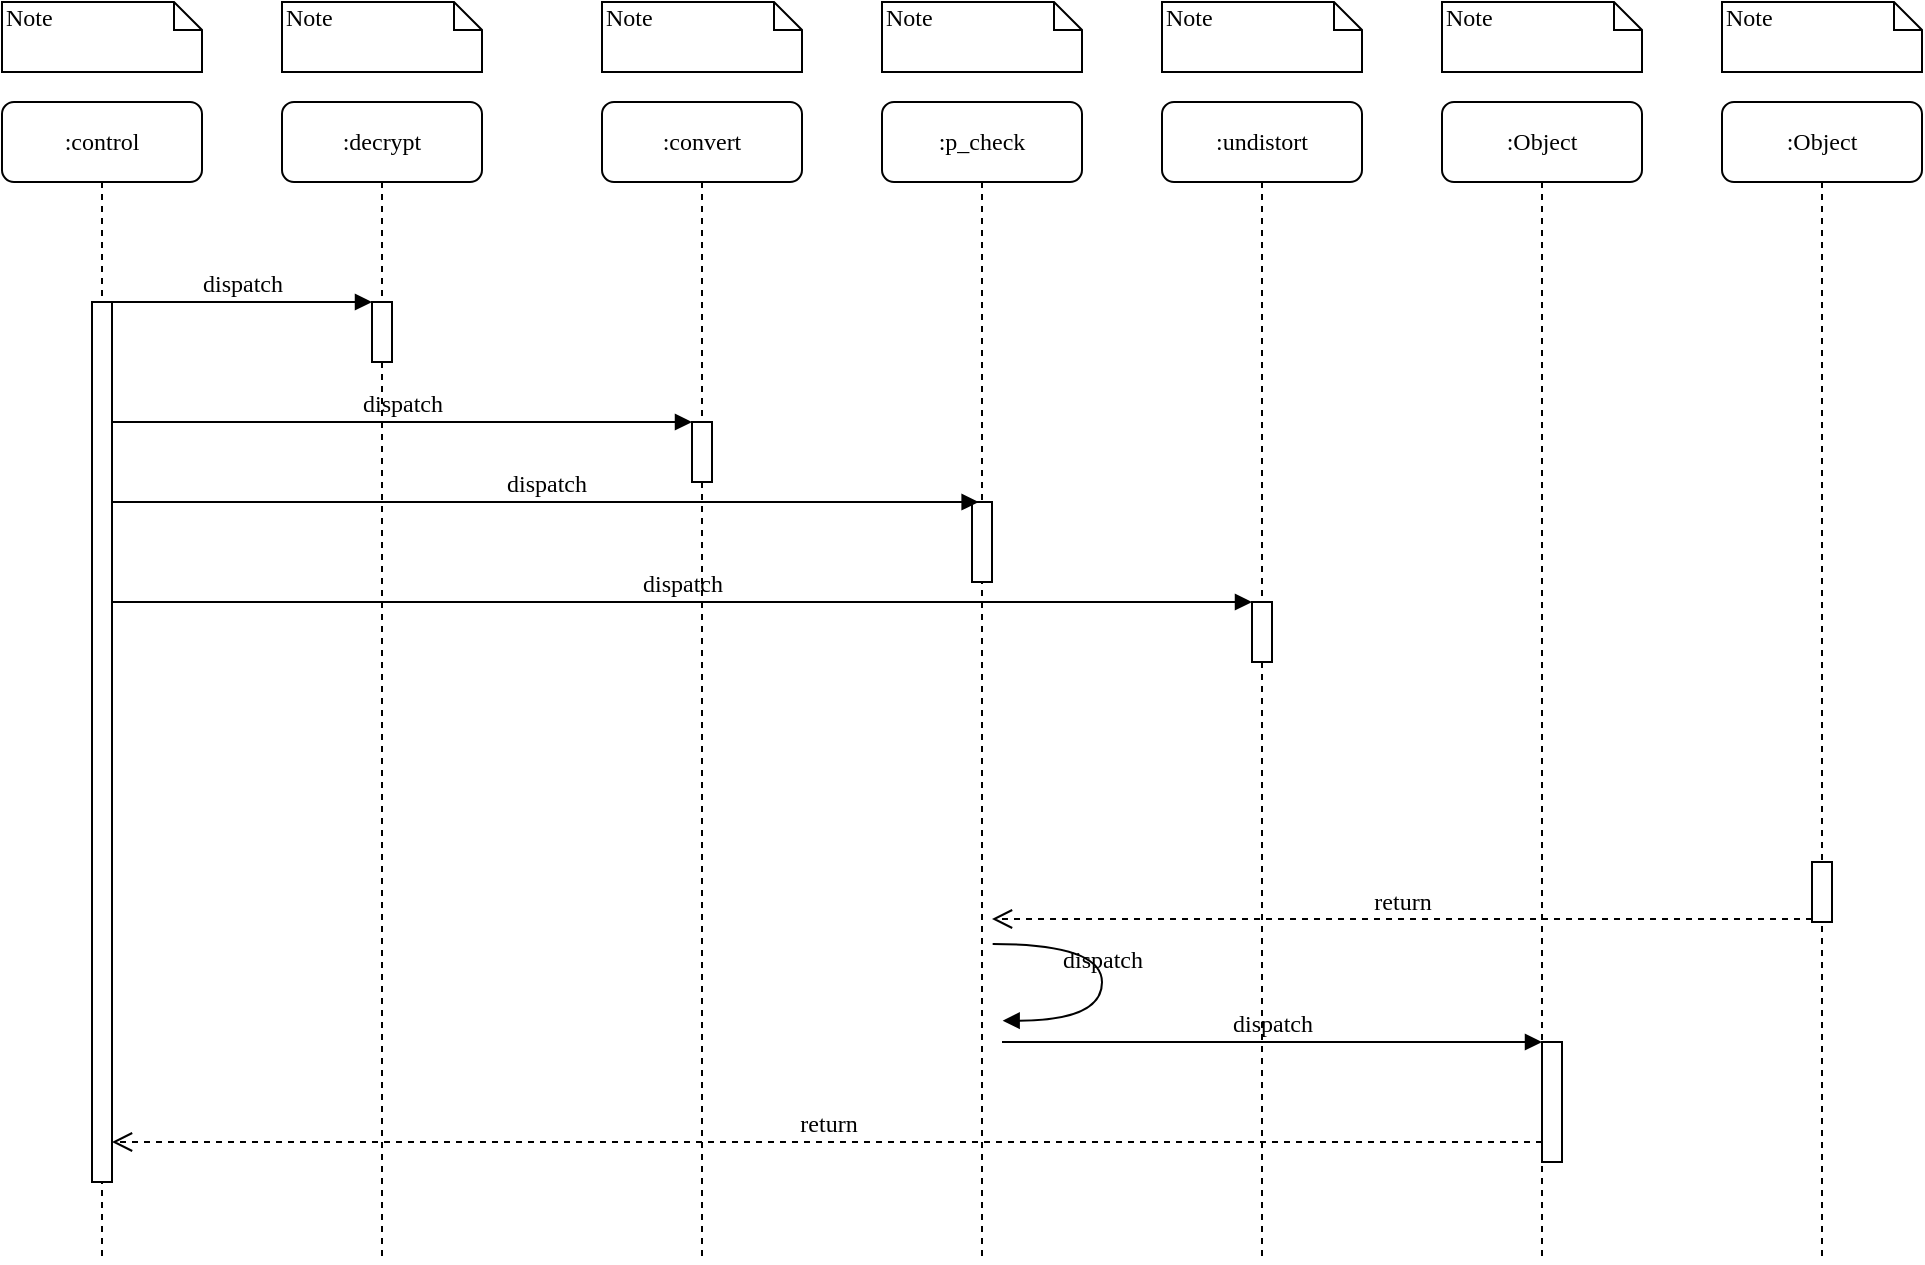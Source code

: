 <mxfile version="11.3.1" type="github" pages="2"><diagram name="Page-1" id="13e1069c-82ec-6db2-03f1-153e76fe0fe0"><mxGraphModel dx="966" dy="566" grid="1" gridSize="10" guides="1" tooltips="1" connect="1" arrows="1" fold="1" page="1" pageScale="1" pageWidth="1100" pageHeight="850" background="#ffffff" math="0" shadow="0"><root><mxCell id="0"/><mxCell id="1" parent="0"/><mxCell id="7baba1c4bc27f4b0-2" value=":decrypt" style="shape=umlLifeline;perimeter=lifelinePerimeter;whiteSpace=wrap;html=1;container=1;collapsible=0;recursiveResize=0;outlineConnect=0;rounded=1;shadow=0;comic=0;labelBackgroundColor=none;strokeColor=#000000;strokeWidth=1;fillColor=#FFFFFF;fontFamily=Verdana;fontSize=12;fontColor=#000000;align=center;" parent="1" vertex="1"><mxGeometry x="240" y="80" width="100" height="580" as="geometry"/></mxCell><mxCell id="7baba1c4bc27f4b0-10" value="" style="html=1;points=[];perimeter=orthogonalPerimeter;rounded=0;shadow=0;comic=0;labelBackgroundColor=none;strokeColor=#000000;strokeWidth=1;fillColor=#FFFFFF;fontFamily=Verdana;fontSize=12;fontColor=#000000;align=center;" parent="7baba1c4bc27f4b0-2" vertex="1"><mxGeometry x="45" y="100" width="10" height="30" as="geometry"/></mxCell><mxCell id="7baba1c4bc27f4b0-3" value=":convert" style="shape=umlLifeline;perimeter=lifelinePerimeter;whiteSpace=wrap;html=1;container=1;collapsible=0;recursiveResize=0;outlineConnect=0;rounded=1;shadow=0;comic=0;labelBackgroundColor=none;strokeColor=#000000;strokeWidth=1;fillColor=#FFFFFF;fontFamily=Verdana;fontSize=12;fontColor=#000000;align=center;" parent="1" vertex="1"><mxGeometry x="400" y="80" width="100" height="580" as="geometry"/></mxCell><mxCell id="7baba1c4bc27f4b0-13" value="" style="html=1;points=[];perimeter=orthogonalPerimeter;rounded=0;shadow=0;comic=0;labelBackgroundColor=none;strokeColor=#000000;strokeWidth=1;fillColor=#FFFFFF;fontFamily=Verdana;fontSize=12;fontColor=#000000;align=center;" parent="7baba1c4bc27f4b0-3" vertex="1"><mxGeometry x="45" y="160" width="10" height="30" as="geometry"/></mxCell><mxCell id="7baba1c4bc27f4b0-4" value=":p_check" style="shape=umlLifeline;perimeter=lifelinePerimeter;whiteSpace=wrap;html=1;container=1;collapsible=0;recursiveResize=0;outlineConnect=0;rounded=1;shadow=0;comic=0;labelBackgroundColor=none;strokeColor=#000000;strokeWidth=1;fillColor=#FFFFFF;fontFamily=Verdana;fontSize=12;fontColor=#000000;align=center;" parent="1" vertex="1"><mxGeometry x="540" y="80" width="100" height="580" as="geometry"/></mxCell><mxCell id="7baba1c4bc27f4b0-5" value=":undistort" style="shape=umlLifeline;perimeter=lifelinePerimeter;whiteSpace=wrap;html=1;container=1;collapsible=0;recursiveResize=0;outlineConnect=0;rounded=1;shadow=0;comic=0;labelBackgroundColor=none;strokeColor=#000000;strokeWidth=1;fillColor=#FFFFFF;fontFamily=Verdana;fontSize=12;fontColor=#000000;align=center;" parent="1" vertex="1"><mxGeometry x="680" y="80" width="100" height="580" as="geometry"/></mxCell><mxCell id="7baba1c4bc27f4b0-19" value="" style="html=1;points=[];perimeter=orthogonalPerimeter;rounded=0;shadow=0;comic=0;labelBackgroundColor=none;strokeColor=#000000;strokeWidth=1;fillColor=#FFFFFF;fontFamily=Verdana;fontSize=12;fontColor=#000000;align=center;" parent="7baba1c4bc27f4b0-5" vertex="1"><mxGeometry x="45" y="250" width="10" height="30" as="geometry"/></mxCell><mxCell id="7baba1c4bc27f4b0-6" value=":Object" style="shape=umlLifeline;perimeter=lifelinePerimeter;whiteSpace=wrap;html=1;container=1;collapsible=0;recursiveResize=0;outlineConnect=0;rounded=1;shadow=0;comic=0;labelBackgroundColor=none;strokeColor=#000000;strokeWidth=1;fillColor=#FFFFFF;fontFamily=Verdana;fontSize=12;fontColor=#000000;align=center;" parent="1" vertex="1"><mxGeometry x="820" y="80" width="100" height="580" as="geometry"/></mxCell><mxCell id="7baba1c4bc27f4b0-7" value=":Object" style="shape=umlLifeline;perimeter=lifelinePerimeter;whiteSpace=wrap;html=1;container=1;collapsible=0;recursiveResize=0;outlineConnect=0;rounded=1;shadow=0;comic=0;labelBackgroundColor=none;strokeColor=#000000;strokeWidth=1;fillColor=#FFFFFF;fontFamily=Verdana;fontSize=12;fontColor=#000000;align=center;" parent="1" vertex="1"><mxGeometry x="960" y="80" width="100" height="580" as="geometry"/></mxCell><mxCell id="7baba1c4bc27f4b0-8" value=":control" style="shape=umlLifeline;perimeter=lifelinePerimeter;whiteSpace=wrap;html=1;container=1;collapsible=0;recursiveResize=0;outlineConnect=0;rounded=1;shadow=0;comic=0;labelBackgroundColor=none;strokeColor=#000000;strokeWidth=1;fillColor=#FFFFFF;fontFamily=Verdana;fontSize=12;fontColor=#000000;align=center;" parent="1" vertex="1"><mxGeometry x="100" y="80" width="100" height="580" as="geometry"/></mxCell><mxCell id="7baba1c4bc27f4b0-9" value="" style="html=1;points=[];perimeter=orthogonalPerimeter;rounded=0;shadow=0;comic=0;labelBackgroundColor=none;strokeColor=#000000;strokeWidth=1;fillColor=#FFFFFF;fontFamily=Verdana;fontSize=12;fontColor=#000000;align=center;" parent="7baba1c4bc27f4b0-8" vertex="1"><mxGeometry x="45" y="100" width="10" height="440" as="geometry"/></mxCell><mxCell id="7baba1c4bc27f4b0-16" value="" style="html=1;points=[];perimeter=orthogonalPerimeter;rounded=0;shadow=0;comic=0;labelBackgroundColor=none;strokeColor=#000000;strokeWidth=1;fillColor=#FFFFFF;fontFamily=Verdana;fontSize=12;fontColor=#000000;align=center;" parent="1" vertex="1"><mxGeometry x="585" y="280" width="10" height="40" as="geometry"/></mxCell><mxCell id="7baba1c4bc27f4b0-17" value="dispatch" style="html=1;verticalAlign=bottom;endArrow=block;labelBackgroundColor=none;fontFamily=Verdana;fontSize=12;edgeStyle=elbowEdgeStyle;elbow=vertical;entryX=0.331;entryY=0.001;entryDx=0;entryDy=0;entryPerimeter=0;" parent="1" source="7baba1c4bc27f4b0-9" target="7baba1c4bc27f4b0-16" edge="1"><mxGeometry relative="1" as="geometry"><mxPoint x="180" y="220" as="sourcePoint"/><mxPoint x="550" y="260" as="targetPoint"/></mxGeometry></mxCell><mxCell id="7baba1c4bc27f4b0-20" value="dispatch" style="html=1;verticalAlign=bottom;endArrow=block;entryX=0;entryY=0;labelBackgroundColor=none;fontFamily=Verdana;fontSize=12;edgeStyle=elbowEdgeStyle;elbow=vertical;" parent="1" source="7baba1c4bc27f4b0-9" target="7baba1c4bc27f4b0-19" edge="1"><mxGeometry relative="1" as="geometry"><mxPoint x="650" y="230" as="sourcePoint"/></mxGeometry></mxCell><mxCell id="7baba1c4bc27f4b0-25" value="" style="html=1;points=[];perimeter=orthogonalPerimeter;rounded=0;shadow=0;comic=0;labelBackgroundColor=none;strokeColor=#000000;strokeWidth=1;fillColor=#FFFFFF;fontFamily=Verdana;fontSize=12;fontColor=#000000;align=center;" parent="1" vertex="1"><mxGeometry x="1005" y="460" width="10" height="30" as="geometry"/></mxCell><mxCell id="7baba1c4bc27f4b0-27" value="return" style="html=1;verticalAlign=bottom;endArrow=open;dashed=1;endSize=8;exitX=0;exitY=0.95;labelBackgroundColor=none;fontFamily=Verdana;fontSize=12;" parent="1" source="7baba1c4bc27f4b0-25" edge="1"><mxGeometry relative="1" as="geometry"><mxPoint x="595" y="488.5" as="targetPoint"/></mxGeometry></mxCell><mxCell id="7baba1c4bc27f4b0-28" value="" style="html=1;points=[];perimeter=orthogonalPerimeter;rounded=0;shadow=0;comic=0;labelBackgroundColor=none;strokeColor=#000000;strokeWidth=1;fillColor=#FFFFFF;fontFamily=Verdana;fontSize=12;fontColor=#000000;align=center;" parent="1" vertex="1"><mxGeometry x="870" y="550" width="10" height="60" as="geometry"/></mxCell><mxCell id="7baba1c4bc27f4b0-29" value="dispatch" style="html=1;verticalAlign=bottom;endArrow=block;entryX=0;entryY=0;labelBackgroundColor=none;fontFamily=Verdana;fontSize=12;edgeStyle=elbowEdgeStyle;elbow=vertical;" parent="1" target="7baba1c4bc27f4b0-28" edge="1"><mxGeometry relative="1" as="geometry"><mxPoint x="600" y="550" as="sourcePoint"/></mxGeometry></mxCell><mxCell id="7baba1c4bc27f4b0-30" value="return" style="html=1;verticalAlign=bottom;endArrow=open;dashed=1;endSize=8;labelBackgroundColor=none;fontFamily=Verdana;fontSize=12;edgeStyle=elbowEdgeStyle;elbow=vertical;" parent="1" source="7baba1c4bc27f4b0-28" target="7baba1c4bc27f4b0-9" edge="1"><mxGeometry relative="1" as="geometry"><mxPoint x="800" y="626" as="targetPoint"/><Array as="points"><mxPoint x="570" y="600"/></Array></mxGeometry></mxCell><mxCell id="7baba1c4bc27f4b0-11" value="dispatch" style="html=1;verticalAlign=bottom;endArrow=block;entryX=0;entryY=0;labelBackgroundColor=none;fontFamily=Verdana;fontSize=12;edgeStyle=elbowEdgeStyle;elbow=vertical;" parent="1" source="7baba1c4bc27f4b0-9" target="7baba1c4bc27f4b0-10" edge="1"><mxGeometry relative="1" as="geometry"><mxPoint x="220" y="190" as="sourcePoint"/></mxGeometry></mxCell><mxCell id="7baba1c4bc27f4b0-14" value="dispatch" style="html=1;verticalAlign=bottom;endArrow=block;entryX=0;entryY=0;labelBackgroundColor=none;fontFamily=Verdana;fontSize=12;edgeStyle=elbowEdgeStyle;elbow=vertical;" parent="1" source="7baba1c4bc27f4b0-9" target="7baba1c4bc27f4b0-13" edge="1"><mxGeometry relative="1" as="geometry"><mxPoint x="180" y="240" as="sourcePoint"/></mxGeometry></mxCell><mxCell id="7baba1c4bc27f4b0-39" value="dispatch" style="html=1;verticalAlign=bottom;endArrow=block;labelBackgroundColor=none;fontFamily=Verdana;fontSize=12;elbow=vertical;edgeStyle=orthogonalEdgeStyle;curved=1;entryX=1;entryY=0.286;entryPerimeter=0;exitX=1.038;exitY=0.345;exitPerimeter=0;" parent="1" edge="1"><mxGeometry relative="1" as="geometry"><mxPoint x="595.333" y="501" as="sourcePoint"/><mxPoint x="600.333" y="539.333" as="targetPoint"/><Array as="points"><mxPoint x="650" y="501"/><mxPoint x="650" y="539"/></Array></mxGeometry></mxCell><mxCell id="7baba1c4bc27f4b0-40" value="Note" style="shape=note;whiteSpace=wrap;html=1;size=14;verticalAlign=top;align=left;spacingTop=-6;rounded=0;shadow=0;comic=0;labelBackgroundColor=none;strokeColor=#000000;strokeWidth=1;fillColor=#FFFFFF;fontFamily=Verdana;fontSize=12;fontColor=#000000;" parent="1" vertex="1"><mxGeometry x="100" y="30" width="100" height="35" as="geometry"/></mxCell><mxCell id="7baba1c4bc27f4b0-41" value="Note" style="shape=note;whiteSpace=wrap;html=1;size=14;verticalAlign=top;align=left;spacingTop=-6;rounded=0;shadow=0;comic=0;labelBackgroundColor=none;strokeColor=#000000;strokeWidth=1;fillColor=#FFFFFF;fontFamily=Verdana;fontSize=12;fontColor=#000000;" parent="1" vertex="1"><mxGeometry x="240" y="30" width="100" height="35" as="geometry"/></mxCell><mxCell id="7baba1c4bc27f4b0-42" value="Note" style="shape=note;whiteSpace=wrap;html=1;size=14;verticalAlign=top;align=left;spacingTop=-6;rounded=0;shadow=0;comic=0;labelBackgroundColor=none;strokeColor=#000000;strokeWidth=1;fillColor=#FFFFFF;fontFamily=Verdana;fontSize=12;fontColor=#000000;" parent="1" vertex="1"><mxGeometry x="400" y="30" width="100" height="35" as="geometry"/></mxCell><mxCell id="7baba1c4bc27f4b0-43" value="Note" style="shape=note;whiteSpace=wrap;html=1;size=14;verticalAlign=top;align=left;spacingTop=-6;rounded=0;shadow=0;comic=0;labelBackgroundColor=none;strokeColor=#000000;strokeWidth=1;fillColor=#FFFFFF;fontFamily=Verdana;fontSize=12;fontColor=#000000;" parent="1" vertex="1"><mxGeometry x="540" y="30" width="100" height="35" as="geometry"/></mxCell><mxCell id="7baba1c4bc27f4b0-44" value="Note" style="shape=note;whiteSpace=wrap;html=1;size=14;verticalAlign=top;align=left;spacingTop=-6;rounded=0;shadow=0;comic=0;labelBackgroundColor=none;strokeColor=#000000;strokeWidth=1;fillColor=#FFFFFF;fontFamily=Verdana;fontSize=12;fontColor=#000000;" parent="1" vertex="1"><mxGeometry x="680" y="30" width="100" height="35" as="geometry"/></mxCell><mxCell id="7baba1c4bc27f4b0-45" value="Note" style="shape=note;whiteSpace=wrap;html=1;size=14;verticalAlign=top;align=left;spacingTop=-6;rounded=0;shadow=0;comic=0;labelBackgroundColor=none;strokeColor=#000000;strokeWidth=1;fillColor=#FFFFFF;fontFamily=Verdana;fontSize=12;fontColor=#000000;" parent="1" vertex="1"><mxGeometry x="820" y="30" width="100" height="35" as="geometry"/></mxCell><mxCell id="7baba1c4bc27f4b0-46" value="Note" style="shape=note;whiteSpace=wrap;html=1;size=14;verticalAlign=top;align=left;spacingTop=-6;rounded=0;shadow=0;comic=0;labelBackgroundColor=none;strokeColor=#000000;strokeWidth=1;fillColor=#FFFFFF;fontFamily=Verdana;fontSize=12;fontColor=#000000;" parent="1" vertex="1"><mxGeometry x="960" y="30" width="100" height="35" as="geometry"/></mxCell></root></mxGraphModel></diagram><diagram id="pJzEUwy4pBkjvkUyxMA9" name="第 2 页"><mxGraphModel dx="966" dy="516" grid="1" gridSize="10" guides="1" tooltips="1" connect="1" arrows="1" fold="1" page="1" pageScale="1" pageWidth="827" pageHeight="1169" math="0" shadow="0"><root><mxCell id="T-F58_BcFMgGa8NjnbA_-0"/><mxCell id="T-F58_BcFMgGa8NjnbA_-1" parent="T-F58_BcFMgGa8NjnbA_-0"/><mxCell id="T-F58_BcFMgGa8NjnbA_-2" value="Pool" style="swimlane;html=1;childLayout=stackLayout;startSize=20;rounded=0;shadow=0;labelBackgroundColor=none;strokeColor=#000000;strokeWidth=1;fillColor=#ffffff;fontFamily=Verdana;fontSize=8;fontColor=#000000;align=center;" vertex="1" parent="T-F58_BcFMgGa8NjnbA_-1"><mxGeometry x="20" y="20" width="1120" height="1000" as="geometry"/></mxCell><mxCell id="T-F58_BcFMgGa8NjnbA_-3" value="前端" style="swimlane;html=1;startSize=20;dashed=1;strokeColor=#E6E6E6;" vertex="1" parent="T-F58_BcFMgGa8NjnbA_-2"><mxGeometry y="20" width="160" height="980" as="geometry"/></mxCell><mxCell id="T-F58_BcFMgGa8NjnbA_-128" style="edgeStyle=orthogonalEdgeStyle;rounded=1;orthogonalLoop=1;jettySize=auto;html=1;exitX=0.5;exitY=1;exitDx=0;exitDy=0;strokeColor=#333300;" edge="1" parent="T-F58_BcFMgGa8NjnbA_-3" source="T-F58_BcFMgGa8NjnbA_-4" target="T-F58_BcFMgGa8NjnbA_-5"><mxGeometry relative="1" as="geometry"/></mxCell><mxCell id="T-F58_BcFMgGa8NjnbA_-4" value="触发(附带参数)" style="rounded=1;whiteSpace=wrap;html=1;shadow=0;labelBackgroundColor=none;strokeColor=#000000;strokeWidth=1;fillColor=#ffffff;fontFamily=Verdana;fontSize=8;fontColor=#000000;align=center;" vertex="1" parent="T-F58_BcFMgGa8NjnbA_-3"><mxGeometry x="20" y="65" width="100" height="60" as="geometry"/></mxCell><mxCell id="T-F58_BcFMgGa8NjnbA_-5" value="状态显示" style="rounded=1;whiteSpace=wrap;html=1;shadow=0;labelBackgroundColor=none;strokeColor=#000000;strokeWidth=1;fillColor=#ffffff;fontFamily=Verdana;fontSize=8;fontColor=#000000;align=center;" vertex="1" parent="T-F58_BcFMgGa8NjnbA_-3"><mxGeometry x="20" y="335" width="100" height="60" as="geometry"/></mxCell><mxCell id="T-F58_BcFMgGa8NjnbA_-7" style="edgeStyle=orthogonalEdgeStyle;rounded=1;html=1;labelBackgroundColor=none;startArrow=none;startFill=0;startSize=5;endArrow=classicThin;endFill=1;endSize=5;jettySize=auto;orthogonalLoop=1;strokeColor=#00CC00;strokeWidth=1;fontFamily=Verdana;fontSize=8;fontColor=#000000;" edge="1" parent="T-F58_BcFMgGa8NjnbA_-2" source="T-F58_BcFMgGa8NjnbA_-4" target="T-F58_BcFMgGa8NjnbA_-23"><mxGeometry relative="1" as="geometry"/></mxCell><mxCell id="T-F58_BcFMgGa8NjnbA_-8" style="edgeStyle=orthogonalEdgeStyle;rounded=1;html=1;labelBackgroundColor=none;startArrow=none;startFill=0;startSize=5;endArrow=classicThin;endFill=1;endSize=5;jettySize=auto;orthogonalLoop=1;strokeColor=#EA6B66;strokeWidth=1;fontFamily=Verdana;fontSize=8;fontColor=#000000;entryX=1;entryY=0.5;entryDx=0;entryDy=0;" edge="1" parent="T-F58_BcFMgGa8NjnbA_-2" source="T-F58_BcFMgGa8NjnbA_-23" target="T-F58_BcFMgGa8NjnbA_-5"><mxGeometry relative="1" as="geometry"/></mxCell><mxCell id="T-F58_BcFMgGa8NjnbA_-22" value="后端" style="swimlane;html=1;startSize=20;dashed=1;strokeColor=#E6E6E6;" vertex="1" parent="T-F58_BcFMgGa8NjnbA_-2"><mxGeometry x="160" y="20" width="160" height="980" as="geometry"/></mxCell><mxCell id="T-F58_BcFMgGa8NjnbA_-23" value="1.激活流程&lt;br&gt;2.处理参数" style="rounded=1;whiteSpace=wrap;html=1;shadow=0;labelBackgroundColor=none;strokeColor=#000000;strokeWidth=1;fillColor=#ffffff;fontFamily=Verdana;fontSize=8;fontColor=#000000;align=center;" vertex="1" parent="T-F58_BcFMgGa8NjnbA_-22"><mxGeometry x="30" y="230" width="100" height="60" as="geometry"/></mxCell><mxCell id="T-F58_BcFMgGa8NjnbA_-47" value="处理状态信息" style="rounded=1;whiteSpace=wrap;html=1;shadow=0;labelBackgroundColor=none;strokeColor=#000000;strokeWidth=1;fillColor=#ffffff;fontFamily=Verdana;fontSize=8;fontColor=#000000;align=center;" vertex="1" parent="T-F58_BcFMgGa8NjnbA_-22"><mxGeometry x="20" y="470" width="100" height="60" as="geometry"/></mxCell><mxCell id="T-F58_BcFMgGa8NjnbA_-24" value="控制机/分发机" style="swimlane;html=1;startSize=20;dashed=1;strokeColor=#E6E6E6;" vertex="1" parent="T-F58_BcFMgGa8NjnbA_-2"><mxGeometry x="320" y="20" width="160" height="980" as="geometry"/></mxCell><mxCell id="T-F58_BcFMgGa8NjnbA_-103" style="edgeStyle=orthogonalEdgeStyle;rounded=1;orthogonalLoop=1;jettySize=auto;html=1;exitX=0.25;exitY=1;exitDx=0;exitDy=0;entryX=0.25;entryY=0;entryDx=0;entryDy=0;strokeColor=#EA6B66;" edge="1" parent="T-F58_BcFMgGa8NjnbA_-24" source="T-F58_BcFMgGa8NjnbA_-25" target="T-F58_BcFMgGa8NjnbA_-66"><mxGeometry relative="1" as="geometry"/></mxCell><mxCell id="T-F58_BcFMgGa8NjnbA_-25" value="任务分发" style="rounded=1;whiteSpace=wrap;html=1;shadow=0;labelBackgroundColor=none;strokeColor=#000000;strokeWidth=1;fillColor=#ffffff;fontFamily=Verdana;fontSize=8;fontColor=#000000;align=center;" vertex="1" parent="T-F58_BcFMgGa8NjnbA_-24"><mxGeometry x="30" y="230" width="100" height="60" as="geometry"/></mxCell><mxCell id="T-F58_BcFMgGa8NjnbA_-68" style="edgeStyle=orthogonalEdgeStyle;rounded=0;orthogonalLoop=1;jettySize=auto;html=1;exitX=0.75;exitY=0;exitDx=0;exitDy=0;entryX=0.75;entryY=1;entryDx=0;entryDy=0;strokeColor=#00CC00;" edge="1" parent="T-F58_BcFMgGa8NjnbA_-24" source="T-F58_BcFMgGa8NjnbA_-66" target="T-F58_BcFMgGa8NjnbA_-25"><mxGeometry relative="1" as="geometry"/></mxCell><mxCell id="T-F58_BcFMgGa8NjnbA_-122" value="" style="edgeStyle=orthogonalEdgeStyle;rounded=1;orthogonalLoop=1;jettySize=auto;html=1;strokeColor=#EA6B66;" edge="1" parent="T-F58_BcFMgGa8NjnbA_-24" source="T-F58_BcFMgGa8NjnbA_-66" target="T-F58_BcFMgGa8NjnbA_-121"><mxGeometry relative="1" as="geometry"/></mxCell><mxCell id="T-F58_BcFMgGa8NjnbA_-66" value="流程控制" style="rounded=1;whiteSpace=wrap;html=1;shadow=0;labelBackgroundColor=none;strokeColor=#000000;strokeWidth=1;fillColor=#ffffff;fontFamily=Verdana;fontSize=8;fontColor=#000000;align=center;" vertex="1" parent="T-F58_BcFMgGa8NjnbA_-24"><mxGeometry x="30" y="375" width="100" height="60" as="geometry"/></mxCell><mxCell id="T-F58_BcFMgGa8NjnbA_-121" value="信息处理" style="rounded=1;whiteSpace=wrap;html=1;shadow=0;labelBackgroundColor=none;strokeColor=#000000;strokeWidth=1;fillColor=#ffffff;fontFamily=Verdana;fontSize=8;fontColor=#000000;align=center;" vertex="1" parent="T-F58_BcFMgGa8NjnbA_-24"><mxGeometry x="30" y="470" width="100" height="60" as="geometry"/></mxCell><mxCell id="T-F58_BcFMgGa8NjnbA_-29" value="gpu服务器" style="swimlane;html=1;startSize=20;dashed=1;strokeColor=#E6E6E6;" vertex="1" parent="T-F58_BcFMgGa8NjnbA_-2"><mxGeometry x="480" y="20" width="160" height="980" as="geometry"/></mxCell><mxCell id="T-F58_BcFMgGa8NjnbA_-71" value="解畸变" style="rounded=1;whiteSpace=wrap;html=1;shadow=0;labelBackgroundColor=none;strokeColor=#000000;strokeWidth=1;fillColor=#ffffff;fontFamily=Verdana;fontSize=8;fontColor=#000000;align=center;" vertex="1" parent="T-F58_BcFMgGa8NjnbA_-29"><mxGeometry x="30" y="470" width="100" height="60" as="geometry"/></mxCell><mxCell id="T-F58_BcFMgGa8NjnbA_-83" value="感知提取" style="rounded=1;whiteSpace=wrap;html=1;shadow=0;labelBackgroundColor=none;strokeColor=#000000;strokeWidth=1;fillColor=#ffffff;fontFamily=Verdana;fontSize=8;fontColor=#000000;align=center;" vertex="1" parent="T-F58_BcFMgGa8NjnbA_-29"><mxGeometry x="30" y="760" width="100" height="60" as="geometry"/></mxCell><mxCell id="T-F58_BcFMgGa8NjnbA_-49" style="edgeStyle=orthogonalEdgeStyle;rounded=0;orthogonalLoop=1;jettySize=auto;html=1;entryX=0;entryY=0.5;entryDx=0;entryDy=0;strokeColor=#00CC00;" edge="1" parent="T-F58_BcFMgGa8NjnbA_-2" source="T-F58_BcFMgGa8NjnbA_-23" target="T-F58_BcFMgGa8NjnbA_-25"><mxGeometry relative="1" as="geometry"/></mxCell><mxCell id="T-F58_BcFMgGa8NjnbA_-50" value="服务器2" style="swimlane;html=1;startSize=20;dashed=1;strokeColor=#E6E6E6;" vertex="1" parent="T-F58_BcFMgGa8NjnbA_-2"><mxGeometry x="640" y="20" width="160" height="980" as="geometry"/></mxCell><mxCell id="T-F58_BcFMgGa8NjnbA_-52" value="轨迹解算" style="rounded=1;whiteSpace=wrap;html=1;shadow=0;labelBackgroundColor=none;strokeColor=#000000;strokeWidth=1;fillColor=#ffffff;fontFamily=Verdana;fontSize=8;fontColor=#000000;align=center;" vertex="1" parent="T-F58_BcFMgGa8NjnbA_-50"><mxGeometry x="30" y="35" width="100" height="60" as="geometry"/></mxCell><mxCell id="T-F58_BcFMgGa8NjnbA_-45" value="mysql数据库" style="swimlane;html=1;startSize=20;dashed=1;strokeColor=#E6E6E6;" vertex="1" parent="T-F58_BcFMgGa8NjnbA_-2"><mxGeometry x="800" y="20" width="160" height="980" as="geometry"/></mxCell><mxCell id="T-F58_BcFMgGa8NjnbA_-124" value="处理状态信息" style="rounded=1;whiteSpace=wrap;html=1;shadow=0;labelBackgroundColor=none;strokeColor=#000000;strokeWidth=1;fillColor=#ffffff;fontFamily=Verdana;fontSize=8;fontColor=#000000;align=center;" vertex="1" parent="T-F58_BcFMgGa8NjnbA_-45"><mxGeometry x="30" y="880" width="100" height="60" as="geometry"/></mxCell><mxCell id="T-F58_BcFMgGa8NjnbA_-91" style="edgeStyle=orthogonalEdgeStyle;rounded=1;orthogonalLoop=1;jettySize=auto;html=1;exitX=1;exitY=0.5;exitDx=0;exitDy=0;entryX=0;entryY=0.5;entryDx=0;entryDy=0;strokeColor=#666600;" edge="1" parent="T-F58_BcFMgGa8NjnbA_-2" source="T-F58_BcFMgGa8NjnbA_-52" target="T-F58_BcFMgGa8NjnbA_-53"><mxGeometry relative="1" as="geometry"/></mxCell><mxCell id="T-F58_BcFMgGa8NjnbA_-92" style="edgeStyle=orthogonalEdgeStyle;rounded=1;orthogonalLoop=1;jettySize=auto;html=1;exitX=1;exitY=0.5;exitDx=0;exitDy=0;entryX=0;entryY=0.25;entryDx=0;entryDy=0;strokeColor=#00CC00;" edge="1" parent="T-F58_BcFMgGa8NjnbA_-2" source="T-F58_BcFMgGa8NjnbA_-25" target="T-F58_BcFMgGa8NjnbA_-71"><mxGeometry relative="1" as="geometry"><Array as="points"><mxPoint x="720" y="280"/><mxPoint x="720" y="440"/><mxPoint x="490" y="440"/><mxPoint x="490" y="505"/></Array></mxGeometry></mxCell><mxCell id="T-F58_BcFMgGa8NjnbA_-93" style="edgeStyle=orthogonalEdgeStyle;rounded=1;orthogonalLoop=1;jettySize=auto;html=1;exitX=1;exitY=0.5;exitDx=0;exitDy=0;entryX=0;entryY=0.25;entryDx=0;entryDy=0;strokeColor=#00CC00;" edge="1" parent="T-F58_BcFMgGa8NjnbA_-2" source="T-F58_BcFMgGa8NjnbA_-25" target="T-F58_BcFMgGa8NjnbA_-63"><mxGeometry relative="1" as="geometry"/></mxCell><mxCell id="T-F58_BcFMgGa8NjnbA_-94" style="edgeStyle=orthogonalEdgeStyle;rounded=1;orthogonalLoop=1;jettySize=auto;html=1;exitX=1;exitY=0.5;exitDx=0;exitDy=0;entryX=0;entryY=0.25;entryDx=0;entryDy=0;strokeColor=#00CC00;" edge="1" parent="T-F58_BcFMgGa8NjnbA_-2" source="T-F58_BcFMgGa8NjnbA_-25" target="T-F58_BcFMgGa8NjnbA_-64"><mxGeometry relative="1" as="geometry"/></mxCell><mxCell id="T-F58_BcFMgGa8NjnbA_-95" style="edgeStyle=orthogonalEdgeStyle;rounded=1;orthogonalLoop=1;jettySize=auto;html=1;exitX=1;exitY=0.5;exitDx=0;exitDy=0;entryX=0;entryY=0.25;entryDx=0;entryDy=0;strokeColor=#00CC00;" edge="1" parent="T-F58_BcFMgGa8NjnbA_-2" source="T-F58_BcFMgGa8NjnbA_-25" target="T-F58_BcFMgGa8NjnbA_-69"><mxGeometry relative="1" as="geometry"/></mxCell><mxCell id="T-F58_BcFMgGa8NjnbA_-96" style="edgeStyle=orthogonalEdgeStyle;rounded=1;orthogonalLoop=1;jettySize=auto;html=1;exitX=1;exitY=0.5;exitDx=0;exitDy=0;entryX=0;entryY=0.25;entryDx=0;entryDy=0;strokeColor=#00CC00;" edge="1" parent="T-F58_BcFMgGa8NjnbA_-2" source="T-F58_BcFMgGa8NjnbA_-25" target="T-F58_BcFMgGa8NjnbA_-39"><mxGeometry relative="1" as="geometry"/></mxCell><mxCell id="T-F58_BcFMgGa8NjnbA_-97" style="edgeStyle=orthogonalEdgeStyle;rounded=1;orthogonalLoop=1;jettySize=auto;html=1;exitX=1;exitY=0.5;exitDx=0;exitDy=0;entryX=0;entryY=0.25;entryDx=0;entryDy=0;strokeColor=#00CC00;" edge="1" parent="T-F58_BcFMgGa8NjnbA_-2" source="T-F58_BcFMgGa8NjnbA_-25" target="T-F58_BcFMgGa8NjnbA_-40"><mxGeometry relative="1" as="geometry"/></mxCell><mxCell id="T-F58_BcFMgGa8NjnbA_-98" style="edgeStyle=orthogonalEdgeStyle;rounded=1;orthogonalLoop=1;jettySize=auto;html=1;exitX=1;exitY=0.5;exitDx=0;exitDy=0;entryX=0;entryY=0.25;entryDx=0;entryDy=0;strokeColor=#00CC00;" edge="1" parent="T-F58_BcFMgGa8NjnbA_-2" source="T-F58_BcFMgGa8NjnbA_-25" target="T-F58_BcFMgGa8NjnbA_-76"><mxGeometry relative="1" as="geometry"/></mxCell><mxCell id="T-F58_BcFMgGa8NjnbA_-99" style="edgeStyle=orthogonalEdgeStyle;rounded=1;orthogonalLoop=1;jettySize=auto;html=1;exitX=1;exitY=0.5;exitDx=0;exitDy=0;entryX=0;entryY=0.25;entryDx=0;entryDy=0;strokeColor=#00CC00;" edge="1" parent="T-F58_BcFMgGa8NjnbA_-2" source="T-F58_BcFMgGa8NjnbA_-25" target="T-F58_BcFMgGa8NjnbA_-77"><mxGeometry relative="1" as="geometry"/></mxCell><mxCell id="T-F58_BcFMgGa8NjnbA_-38" value="服务器1" style="swimlane;html=1;startSize=20;dashed=1;strokeColor=#E6E6E6;" vertex="1" parent="T-F58_BcFMgGa8NjnbA_-2"><mxGeometry x="960" y="20" width="160" height="980" as="geometry"/></mxCell><mxCell id="T-F58_BcFMgGa8NjnbA_-39" value="图片合包" style="rounded=1;whiteSpace=wrap;html=1;shadow=0;labelBackgroundColor=none;strokeColor=#000000;strokeWidth=1;fillColor=#ffffff;fontFamily=Verdana;fontSize=8;fontColor=#000000;align=center;" vertex="1" parent="T-F58_BcFMgGa8NjnbA_-38"><mxGeometry x="30" y="335" width="100" height="60" as="geometry"/></mxCell><mxCell id="T-F58_BcFMgGa8NjnbA_-40" value="取图片列表" style="rounded=1;whiteSpace=wrap;html=1;shadow=0;labelBackgroundColor=none;strokeColor=#000000;strokeWidth=1;fillColor=#ffffff;fontFamily=Verdana;fontSize=8;fontColor=#000000;align=center;" vertex="1" parent="T-F58_BcFMgGa8NjnbA_-38"><mxGeometry x="30" y="405" width="100" height="60" as="geometry"/></mxCell><mxCell id="T-F58_BcFMgGa8NjnbA_-53" value="数据的交互操作" style="rounded=1;whiteSpace=wrap;html=1;shadow=0;labelBackgroundColor=none;strokeColor=#000000;strokeWidth=1;fillColor=#ffffff;fontFamily=Verdana;fontSize=8;fontColor=#000000;align=center;" vertex="1" parent="T-F58_BcFMgGa8NjnbA_-38"><mxGeometry x="30" y="35" width="100" height="60" as="geometry"/></mxCell><mxCell id="T-F58_BcFMgGa8NjnbA_-63" value="数据解密" style="rounded=1;whiteSpace=wrap;html=1;shadow=0;labelBackgroundColor=none;strokeColor=#000000;strokeWidth=1;fillColor=#ffffff;fontFamily=Verdana;fontSize=8;fontColor=#000000;align=center;" vertex="1" parent="T-F58_BcFMgGa8NjnbA_-38"><mxGeometry x="30" y="105" width="100" height="60" as="geometry"/></mxCell><mxCell id="T-F58_BcFMgGa8NjnbA_-64" value="转换参数" style="rounded=1;whiteSpace=wrap;html=1;shadow=0;labelBackgroundColor=none;strokeColor=#000000;strokeWidth=1;fillColor=#ffffff;fontFamily=Verdana;fontSize=8;fontColor=#000000;align=center;" vertex="1" parent="T-F58_BcFMgGa8NjnbA_-38"><mxGeometry x="30" y="180" width="100" height="60" as="geometry"/></mxCell><mxCell id="T-F58_BcFMgGa8NjnbA_-69" value="过滤数据" style="rounded=1;whiteSpace=wrap;html=1;shadow=0;labelBackgroundColor=none;strokeColor=#000000;strokeWidth=1;fillColor=#ffffff;fontFamily=Verdana;fontSize=8;fontColor=#000000;align=center;" vertex="1" parent="T-F58_BcFMgGa8NjnbA_-38"><mxGeometry x="30" y="260" width="100" height="60" as="geometry"/></mxCell><mxCell id="T-F58_BcFMgGa8NjnbA_-76" value="转换数据格式" style="rounded=1;whiteSpace=wrap;html=1;shadow=0;labelBackgroundColor=none;strokeColor=#000000;strokeWidth=1;fillColor=#ffffff;fontFamily=Verdana;fontSize=8;fontColor=#000000;align=center;" vertex="1" parent="T-F58_BcFMgGa8NjnbA_-38"><mxGeometry x="30" y="484" width="100" height="60" as="geometry"/></mxCell><mxCell id="T-F58_BcFMgGa8NjnbA_-77" value="处理轨迹文件和真值文件" style="rounded=1;whiteSpace=wrap;html=1;shadow=0;labelBackgroundColor=none;strokeColor=#000000;strokeWidth=1;fillColor=#ffffff;fontFamily=Verdana;fontSize=8;fontColor=#000000;align=center;" vertex="1" parent="T-F58_BcFMgGa8NjnbA_-38"><mxGeometry x="30" y="560" width="100" height="60" as="geometry"/></mxCell><mxCell id="T-F58_BcFMgGa8NjnbA_-81" value="自标定" style="rounded=1;whiteSpace=wrap;html=1;shadow=0;labelBackgroundColor=none;strokeColor=#000000;strokeWidth=1;fillColor=#ffffff;fontFamily=Verdana;fontSize=8;fontColor=#000000;align=center;" vertex="1" parent="T-F58_BcFMgGa8NjnbA_-38"><mxGeometry x="30" y="640" width="100" height="60" as="geometry"/></mxCell><mxCell id="T-F58_BcFMgGa8NjnbA_-84" value="建图" style="rounded=1;whiteSpace=wrap;html=1;shadow=0;labelBackgroundColor=none;strokeColor=#000000;strokeWidth=1;fillColor=#ffffff;fontFamily=Verdana;fontSize=8;fontColor=#000000;align=center;" vertex="1" parent="T-F58_BcFMgGa8NjnbA_-38"><mxGeometry x="30" y="720" width="100" height="60" as="geometry"/></mxCell><mxCell id="T-F58_BcFMgGa8NjnbA_-85" value="评测" style="rounded=1;whiteSpace=wrap;html=1;shadow=0;labelBackgroundColor=none;strokeColor=#000000;strokeWidth=1;fillColor=#ffffff;fontFamily=Verdana;fontSize=8;fontColor=#000000;align=center;" vertex="1" parent="T-F58_BcFMgGa8NjnbA_-38"><mxGeometry x="30" y="810" width="100" height="60" as="geometry"/></mxCell><mxCell id="T-F58_BcFMgGa8NjnbA_-100" style="edgeStyle=orthogonalEdgeStyle;rounded=1;orthogonalLoop=1;jettySize=auto;html=1;exitX=1;exitY=0.5;exitDx=0;exitDy=0;entryX=0;entryY=0.25;entryDx=0;entryDy=0;strokeColor=#00CC00;" edge="1" parent="T-F58_BcFMgGa8NjnbA_-2" source="T-F58_BcFMgGa8NjnbA_-25" target="T-F58_BcFMgGa8NjnbA_-81"><mxGeometry relative="1" as="geometry"/></mxCell><mxCell id="T-F58_BcFMgGa8NjnbA_-101" style="edgeStyle=orthogonalEdgeStyle;rounded=1;orthogonalLoop=1;jettySize=auto;html=1;exitX=1;exitY=0.5;exitDx=0;exitDy=0;entryX=0;entryY=0.25;entryDx=0;entryDy=0;strokeColor=#00CC00;" edge="1" parent="T-F58_BcFMgGa8NjnbA_-2" source="T-F58_BcFMgGa8NjnbA_-25" target="T-F58_BcFMgGa8NjnbA_-84"><mxGeometry relative="1" as="geometry"/></mxCell><mxCell id="T-F58_BcFMgGa8NjnbA_-102" style="edgeStyle=orthogonalEdgeStyle;rounded=1;orthogonalLoop=1;jettySize=auto;html=1;exitX=1;exitY=0.5;exitDx=0;exitDy=0;entryX=0;entryY=0.25;entryDx=0;entryDy=0;strokeColor=#00CC00;" edge="1" parent="T-F58_BcFMgGa8NjnbA_-2" source="T-F58_BcFMgGa8NjnbA_-25" target="T-F58_BcFMgGa8NjnbA_-85"><mxGeometry relative="1" as="geometry"/></mxCell><mxCell id="T-F58_BcFMgGa8NjnbA_-104" style="edgeStyle=orthogonalEdgeStyle;rounded=1;orthogonalLoop=1;jettySize=auto;html=1;exitX=1;exitY=0.5;exitDx=0;exitDy=0;entryX=0;entryY=0.25;entryDx=0;entryDy=0;strokeColor=#00CC00;" edge="1" parent="T-F58_BcFMgGa8NjnbA_-2" source="T-F58_BcFMgGa8NjnbA_-25" target="T-F58_BcFMgGa8NjnbA_-52"><mxGeometry relative="1" as="geometry"><Array as="points"><mxPoint x="720" y="280"/><mxPoint x="720" y="140"/><mxPoint x="640" y="140"/><mxPoint x="640" y="70"/></Array></mxGeometry></mxCell><mxCell id="T-F58_BcFMgGa8NjnbA_-105" style="edgeStyle=orthogonalEdgeStyle;rounded=1;orthogonalLoop=1;jettySize=auto;html=1;exitX=0;exitY=0.75;exitDx=0;exitDy=0;entryX=1;entryY=0.5;entryDx=0;entryDy=0;strokeColor=#EA6B66;" edge="1" parent="T-F58_BcFMgGa8NjnbA_-2" source="T-F58_BcFMgGa8NjnbA_-63" target="T-F58_BcFMgGa8NjnbA_-66"><mxGeometry relative="1" as="geometry"><Array as="points"><mxPoint x="680" y="170"/><mxPoint x="680" y="425"/></Array></mxGeometry></mxCell><mxCell id="T-F58_BcFMgGa8NjnbA_-106" style="edgeStyle=orthogonalEdgeStyle;rounded=1;orthogonalLoop=1;jettySize=auto;html=1;exitX=1;exitY=0.5;exitDx=0;exitDy=0;entryX=0;entryY=0.25;entryDx=0;entryDy=0;strokeColor=#00CC00;" edge="1" parent="T-F58_BcFMgGa8NjnbA_-2" source="T-F58_BcFMgGa8NjnbA_-25" target="T-F58_BcFMgGa8NjnbA_-83"><mxGeometry relative="1" as="geometry"><Array as="points"><mxPoint x="720" y="280"/><mxPoint x="720" y="750"/><mxPoint x="490" y="750"/><mxPoint x="490" y="795"/></Array></mxGeometry></mxCell><mxCell id="T-F58_BcFMgGa8NjnbA_-107" style="edgeStyle=orthogonalEdgeStyle;rounded=1;orthogonalLoop=1;jettySize=auto;html=1;exitX=0;exitY=0.75;exitDx=0;exitDy=0;entryX=1;entryY=0.5;entryDx=0;entryDy=0;strokeColor=#EA6B66;" edge="1" parent="T-F58_BcFMgGa8NjnbA_-2" source="T-F58_BcFMgGa8NjnbA_-64" target="T-F58_BcFMgGa8NjnbA_-66"><mxGeometry relative="1" as="geometry"><Array as="points"><mxPoint x="680" y="245"/><mxPoint x="680" y="425"/></Array></mxGeometry></mxCell><mxCell id="T-F58_BcFMgGa8NjnbA_-108" style="edgeStyle=orthogonalEdgeStyle;rounded=1;orthogonalLoop=1;jettySize=auto;html=1;exitX=0;exitY=0.75;exitDx=0;exitDy=0;entryX=1;entryY=0.5;entryDx=0;entryDy=0;strokeColor=#EA6B66;" edge="1" parent="T-F58_BcFMgGa8NjnbA_-2" source="T-F58_BcFMgGa8NjnbA_-69" target="T-F58_BcFMgGa8NjnbA_-66"><mxGeometry relative="1" as="geometry"><Array as="points"><mxPoint x="680" y="325"/><mxPoint x="680" y="425"/></Array></mxGeometry></mxCell><mxCell id="T-F58_BcFMgGa8NjnbA_-109" style="edgeStyle=orthogonalEdgeStyle;rounded=1;orthogonalLoop=1;jettySize=auto;html=1;exitX=0;exitY=0.75;exitDx=0;exitDy=0;strokeColor=#EA6B66;entryX=1;entryY=0.5;entryDx=0;entryDy=0;" edge="1" parent="T-F58_BcFMgGa8NjnbA_-2" source="T-F58_BcFMgGa8NjnbA_-39" target="T-F58_BcFMgGa8NjnbA_-66"><mxGeometry relative="1" as="geometry"><mxPoint x="780" y="420" as="targetPoint"/><Array as="points"><mxPoint x="680" y="400"/><mxPoint x="680" y="425"/></Array></mxGeometry></mxCell><mxCell id="T-F58_BcFMgGa8NjnbA_-110" style="edgeStyle=orthogonalEdgeStyle;rounded=1;orthogonalLoop=1;jettySize=auto;html=1;exitX=0;exitY=0.75;exitDx=0;exitDy=0;strokeColor=#EA6B66;entryX=1;entryY=0.5;entryDx=0;entryDy=0;" edge="1" parent="T-F58_BcFMgGa8NjnbA_-2" source="T-F58_BcFMgGa8NjnbA_-40" target="T-F58_BcFMgGa8NjnbA_-66"><mxGeometry relative="1" as="geometry"><mxPoint x="930" y="470" as="targetPoint"/><Array as="points"><mxPoint x="680" y="470"/><mxPoint x="680" y="425"/></Array></mxGeometry></mxCell><mxCell id="T-F58_BcFMgGa8NjnbA_-111" style="edgeStyle=orthogonalEdgeStyle;rounded=1;orthogonalLoop=1;jettySize=auto;html=1;exitX=0;exitY=0.75;exitDx=0;exitDy=0;entryX=1;entryY=0.5;entryDx=0;entryDy=0;strokeColor=#EA6B66;" edge="1" parent="T-F58_BcFMgGa8NjnbA_-2" source="T-F58_BcFMgGa8NjnbA_-76" target="T-F58_BcFMgGa8NjnbA_-66"><mxGeometry relative="1" as="geometry"><Array as="points"><mxPoint x="680" y="549"/><mxPoint x="680" y="425"/></Array></mxGeometry></mxCell><mxCell id="T-F58_BcFMgGa8NjnbA_-112" style="edgeStyle=orthogonalEdgeStyle;rounded=1;orthogonalLoop=1;jettySize=auto;html=1;exitX=0;exitY=0.75;exitDx=0;exitDy=0;entryX=1;entryY=0.5;entryDx=0;entryDy=0;strokeColor=#EA6B66;" edge="1" parent="T-F58_BcFMgGa8NjnbA_-2" source="T-F58_BcFMgGa8NjnbA_-77" target="T-F58_BcFMgGa8NjnbA_-66"><mxGeometry relative="1" as="geometry"><Array as="points"><mxPoint x="680" y="625"/><mxPoint x="680" y="425"/></Array></mxGeometry></mxCell><mxCell id="T-F58_BcFMgGa8NjnbA_-113" style="edgeStyle=orthogonalEdgeStyle;rounded=1;orthogonalLoop=1;jettySize=auto;html=1;exitX=0;exitY=0.75;exitDx=0;exitDy=0;entryX=1;entryY=0.5;entryDx=0;entryDy=0;strokeColor=#EA6B66;" edge="1" parent="T-F58_BcFMgGa8NjnbA_-2" source="T-F58_BcFMgGa8NjnbA_-81" target="T-F58_BcFMgGa8NjnbA_-66"><mxGeometry relative="1" as="geometry"><Array as="points"><mxPoint x="680" y="705"/><mxPoint x="680" y="425"/></Array></mxGeometry></mxCell><mxCell id="T-F58_BcFMgGa8NjnbA_-114" style="edgeStyle=orthogonalEdgeStyle;rounded=1;orthogonalLoop=1;jettySize=auto;html=1;exitX=0;exitY=0.75;exitDx=0;exitDy=0;entryX=1;entryY=0.5;entryDx=0;entryDy=0;strokeColor=#EA6B66;" edge="1" parent="T-F58_BcFMgGa8NjnbA_-2" source="T-F58_BcFMgGa8NjnbA_-84" target="T-F58_BcFMgGa8NjnbA_-66"><mxGeometry relative="1" as="geometry"><Array as="points"><mxPoint x="680" y="785"/><mxPoint x="680" y="425"/></Array></mxGeometry></mxCell><mxCell id="T-F58_BcFMgGa8NjnbA_-115" style="edgeStyle=orthogonalEdgeStyle;rounded=1;orthogonalLoop=1;jettySize=auto;html=1;exitX=0;exitY=0.75;exitDx=0;exitDy=0;entryX=1;entryY=0.5;entryDx=0;entryDy=0;strokeColor=#EA6B66;" edge="1" parent="T-F58_BcFMgGa8NjnbA_-2" source="T-F58_BcFMgGa8NjnbA_-85" target="T-F58_BcFMgGa8NjnbA_-66"><mxGeometry relative="1" as="geometry"><Array as="points"><mxPoint x="680" y="875"/><mxPoint x="680" y="425"/></Array></mxGeometry></mxCell><mxCell id="T-F58_BcFMgGa8NjnbA_-116" style="edgeStyle=orthogonalEdgeStyle;rounded=1;orthogonalLoop=1;jettySize=auto;html=1;exitX=0;exitY=0.75;exitDx=0;exitDy=0;entryX=1;entryY=0.5;entryDx=0;entryDy=0;strokeColor=#EA6B66;" edge="1" parent="T-F58_BcFMgGa8NjnbA_-2" source="T-F58_BcFMgGa8NjnbA_-71" target="T-F58_BcFMgGa8NjnbA_-66"><mxGeometry relative="1" as="geometry"><Array as="points"><mxPoint x="490" y="535"/><mxPoint x="490" y="570"/><mxPoint x="680" y="570"/><mxPoint x="680" y="425"/></Array></mxGeometry></mxCell><mxCell id="T-F58_BcFMgGa8NjnbA_-117" style="edgeStyle=orthogonalEdgeStyle;rounded=1;orthogonalLoop=1;jettySize=auto;html=1;exitX=0;exitY=0.75;exitDx=0;exitDy=0;entryX=1;entryY=0.5;entryDx=0;entryDy=0;strokeColor=#EA6B66;" edge="1" parent="T-F58_BcFMgGa8NjnbA_-2" source="T-F58_BcFMgGa8NjnbA_-83" target="T-F58_BcFMgGa8NjnbA_-66"><mxGeometry relative="1" as="geometry"><Array as="points"><mxPoint x="490" y="825"/><mxPoint x="490" y="870"/><mxPoint x="680" y="870"/><mxPoint x="680" y="425"/></Array></mxGeometry></mxCell><mxCell id="T-F58_BcFMgGa8NjnbA_-118" style="edgeStyle=orthogonalEdgeStyle;rounded=1;orthogonalLoop=1;jettySize=auto;html=1;exitX=1;exitY=0.5;exitDx=0;exitDy=0;entryX=0;entryY=0.5;entryDx=0;entryDy=0;strokeColor=#666600;" edge="1" parent="T-F58_BcFMgGa8NjnbA_-2" source="T-F58_BcFMgGa8NjnbA_-71" target="T-F58_BcFMgGa8NjnbA_-53"><mxGeometry relative="1" as="geometry"/></mxCell><mxCell id="T-F58_BcFMgGa8NjnbA_-119" style="edgeStyle=orthogonalEdgeStyle;rounded=1;orthogonalLoop=1;jettySize=auto;html=1;exitX=1;exitY=0.5;exitDx=0;exitDy=0;entryX=0;entryY=0.5;entryDx=0;entryDy=0;strokeColor=#666600;" edge="1" parent="T-F58_BcFMgGa8NjnbA_-2" source="T-F58_BcFMgGa8NjnbA_-83" target="T-F58_BcFMgGa8NjnbA_-53"><mxGeometry relative="1" as="geometry"/></mxCell><mxCell id="T-F58_BcFMgGa8NjnbA_-120" style="edgeStyle=orthogonalEdgeStyle;rounded=1;orthogonalLoop=1;jettySize=auto;html=1;exitX=0;exitY=0.75;exitDx=0;exitDy=0;entryX=1;entryY=0.5;entryDx=0;entryDy=0;strokeColor=#EA6B66;" edge="1" parent="T-F58_BcFMgGa8NjnbA_-2" source="T-F58_BcFMgGa8NjnbA_-52" target="T-F58_BcFMgGa8NjnbA_-66"><mxGeometry relative="1" as="geometry"><Array as="points"><mxPoint x="650" y="100"/><mxPoint x="650" y="170"/><mxPoint x="680" y="170"/><mxPoint x="680" y="425"/></Array></mxGeometry></mxCell><mxCell id="T-F58_BcFMgGa8NjnbA_-123" style="edgeStyle=orthogonalEdgeStyle;rounded=1;orthogonalLoop=1;jettySize=auto;html=1;exitX=0;exitY=0.5;exitDx=0;exitDy=0;entryX=1;entryY=0.5;entryDx=0;entryDy=0;strokeColor=#EA6B66;" edge="1" parent="T-F58_BcFMgGa8NjnbA_-2" source="T-F58_BcFMgGa8NjnbA_-121" target="T-F58_BcFMgGa8NjnbA_-47"><mxGeometry relative="1" as="geometry"/></mxCell><mxCell id="T-F58_BcFMgGa8NjnbA_-125" style="edgeStyle=orthogonalEdgeStyle;rounded=1;orthogonalLoop=1;jettySize=auto;html=1;exitX=0.75;exitY=1;exitDx=0;exitDy=0;strokeColor=#00CC00;entryX=0;entryY=0.25;entryDx=0;entryDy=0;" edge="1" parent="T-F58_BcFMgGa8NjnbA_-2" source="T-F58_BcFMgGa8NjnbA_-47" target="T-F58_BcFMgGa8NjnbA_-124"><mxGeometry relative="1" as="geometry"><mxPoint x="690" y="920" as="targetPoint"/></mxGeometry></mxCell><mxCell id="T-F58_BcFMgGa8NjnbA_-126" style="edgeStyle=orthogonalEdgeStyle;rounded=1;orthogonalLoop=1;jettySize=auto;html=1;exitX=0;exitY=0.75;exitDx=0;exitDy=0;entryX=0.25;entryY=1;entryDx=0;entryDy=0;strokeColor=#EA6B66;" edge="1" parent="T-F58_BcFMgGa8NjnbA_-2" source="T-F58_BcFMgGa8NjnbA_-124" target="T-F58_BcFMgGa8NjnbA_-47"><mxGeometry relative="1" as="geometry"/></mxCell><mxCell id="T-F58_BcFMgGa8NjnbA_-127" style="edgeStyle=orthogonalEdgeStyle;rounded=1;orthogonalLoop=1;jettySize=auto;html=1;exitX=0;exitY=0.5;exitDx=0;exitDy=0;entryX=1;entryY=0.5;entryDx=0;entryDy=0;strokeColor=#EA6B66;" edge="1" parent="T-F58_BcFMgGa8NjnbA_-2" source="T-F58_BcFMgGa8NjnbA_-47" target="T-F58_BcFMgGa8NjnbA_-5"><mxGeometry relative="1" as="geometry"/></mxCell><mxCell id="T-F58_BcFMgGa8NjnbA_-130" style="edgeStyle=orthogonalEdgeStyle;rounded=1;html=1;labelBackgroundColor=none;startArrow=none;startFill=0;startSize=5;endArrow=classicThin;endFill=1;endSize=5;jettySize=auto;orthogonalLoop=1;strokeColor=#00CC00;strokeWidth=1;fontFamily=Verdana;fontSize=8;fontColor=#000000;" edge="1" parent="T-F58_BcFMgGa8NjnbA_-1"><mxGeometry relative="1" as="geometry"><mxPoint x="1180" y="60" as="sourcePoint"/><mxPoint x="1280" y="60" as="targetPoint"/><Array as="points"><mxPoint x="1240" y="60"/><mxPoint x="1240" y="60"/></Array></mxGeometry></mxCell><mxCell id="T-F58_BcFMgGa8NjnbA_-139" value="输入" style="text;html=1;resizable=0;points=[];align=center;verticalAlign=middle;labelBackgroundColor=#ffffff;" vertex="1" connectable="0" parent="T-F58_BcFMgGa8NjnbA_-130"><mxGeometry x="-0.241" y="-1" relative="1" as="geometry"><mxPoint x="2" y="-1" as="offset"/></mxGeometry></mxCell><mxCell id="T-F58_BcFMgGa8NjnbA_-131" style="edgeStyle=orthogonalEdgeStyle;rounded=1;html=1;labelBackgroundColor=none;startArrow=none;startFill=0;startSize=5;endArrow=classicThin;endFill=1;endSize=5;jettySize=auto;orthogonalLoop=1;strokeColor=#EA6B66;strokeWidth=1;fontFamily=Verdana;fontSize=8;fontColor=#000000;" edge="1" parent="T-F58_BcFMgGa8NjnbA_-1"><mxGeometry relative="1" as="geometry"><mxPoint x="1180" y="74" as="sourcePoint"/><mxPoint x="1280" y="74" as="targetPoint"/><Array as="points"><mxPoint x="1190" y="74"/><mxPoint x="1190" y="74"/></Array></mxGeometry></mxCell><mxCell id="T-F58_BcFMgGa8NjnbA_-135" value="输出" style="text;html=1;resizable=0;points=[];align=center;verticalAlign=middle;labelBackgroundColor=#ffffff;" vertex="1" connectable="0" parent="T-F58_BcFMgGa8NjnbA_-131"><mxGeometry x="-0.281" relative="1" as="geometry"><mxPoint as="offset"/></mxGeometry></mxCell><mxCell id="T-F58_BcFMgGa8NjnbA_-132" style="edgeStyle=orthogonalEdgeStyle;rounded=1;html=1;labelBackgroundColor=none;startArrow=none;startFill=0;startSize=5;endArrow=classicThin;endFill=1;endSize=5;jettySize=auto;orthogonalLoop=1;strokeColor=#666600;strokeWidth=1;fontFamily=Verdana;fontSize=8;fontColor=#000000;" edge="1" parent="T-F58_BcFMgGa8NjnbA_-1"><mxGeometry relative="1" as="geometry"><mxPoint x="1180" y="90" as="sourcePoint"/><mxPoint x="1280" y="90" as="targetPoint"/><Array as="points"><mxPoint x="1190" y="90"/><mxPoint x="1190" y="90"/></Array></mxGeometry></mxCell><mxCell id="T-F58_BcFMgGa8NjnbA_-136" value="数据交互" style="text;html=1;resizable=0;points=[];align=center;verticalAlign=middle;labelBackgroundColor=#ffffff;" vertex="1" connectable="0" parent="T-F58_BcFMgGa8NjnbA_-132"><mxGeometry x="-0.281" y="1" relative="1" as="geometry"><mxPoint as="offset"/></mxGeometry></mxCell><mxCell id="T-F58_BcFMgGa8NjnbA_-133" style="edgeStyle=orthogonalEdgeStyle;rounded=1;html=1;labelBackgroundColor=none;startArrow=none;startFill=0;startSize=5;endArrow=classicThin;endFill=1;endSize=5;jettySize=auto;orthogonalLoop=1;strokeColor=#333300;strokeWidth=1;fontFamily=Verdana;fontSize=8;fontColor=#000000;" edge="1" parent="T-F58_BcFMgGa8NjnbA_-1"><mxGeometry relative="1" as="geometry"><mxPoint x="1180" y="105" as="sourcePoint"/><mxPoint x="1280" y="105" as="targetPoint"/><Array as="points"><mxPoint x="1240" y="105"/><mxPoint x="1240" y="105"/></Array></mxGeometry></mxCell><mxCell id="T-F58_BcFMgGa8NjnbA_-137" value="调用" style="text;html=1;resizable=0;points=[];align=center;verticalAlign=middle;labelBackgroundColor=#ffffff;" vertex="1" connectable="0" parent="T-F58_BcFMgGa8NjnbA_-133"><mxGeometry x="0.2" y="21" relative="1" as="geometry"><mxPoint x="-21" y="20" as="offset"/></mxGeometry></mxCell></root></mxGraphModel></diagram></mxfile>